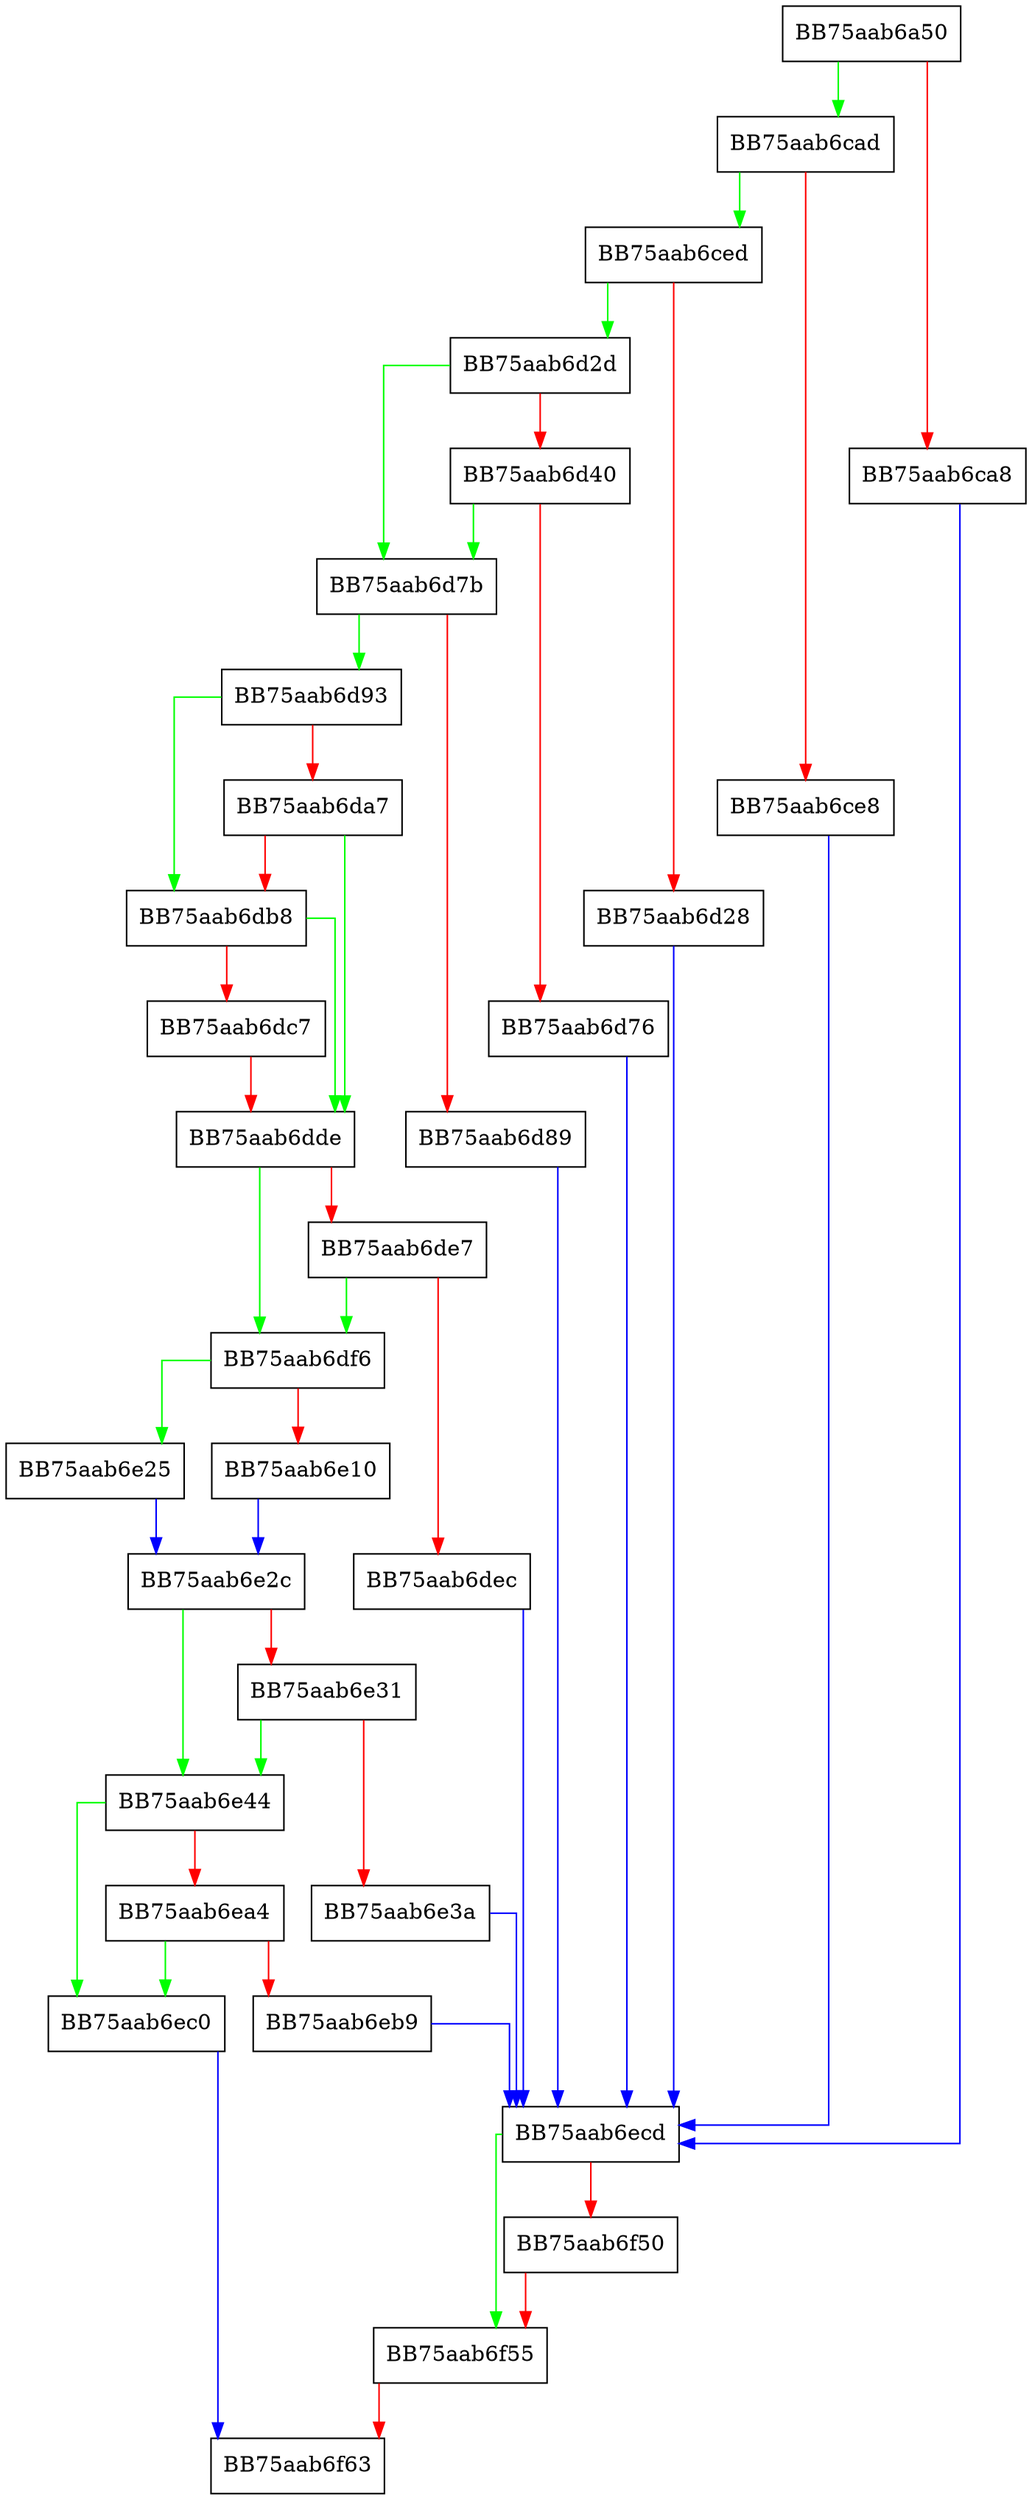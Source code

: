 digraph threat_mgr_init_module {
  node [shape="box"];
  graph [splines=ortho];
  BB75aab6a50 -> BB75aab6cad [color="green"];
  BB75aab6a50 -> BB75aab6ca8 [color="red"];
  BB75aab6ca8 -> BB75aab6ecd [color="blue"];
  BB75aab6cad -> BB75aab6ced [color="green"];
  BB75aab6cad -> BB75aab6ce8 [color="red"];
  BB75aab6ce8 -> BB75aab6ecd [color="blue"];
  BB75aab6ced -> BB75aab6d2d [color="green"];
  BB75aab6ced -> BB75aab6d28 [color="red"];
  BB75aab6d28 -> BB75aab6ecd [color="blue"];
  BB75aab6d2d -> BB75aab6d7b [color="green"];
  BB75aab6d2d -> BB75aab6d40 [color="red"];
  BB75aab6d40 -> BB75aab6d7b [color="green"];
  BB75aab6d40 -> BB75aab6d76 [color="red"];
  BB75aab6d76 -> BB75aab6ecd [color="blue"];
  BB75aab6d7b -> BB75aab6d93 [color="green"];
  BB75aab6d7b -> BB75aab6d89 [color="red"];
  BB75aab6d89 -> BB75aab6ecd [color="blue"];
  BB75aab6d93 -> BB75aab6db8 [color="green"];
  BB75aab6d93 -> BB75aab6da7 [color="red"];
  BB75aab6da7 -> BB75aab6dde [color="green"];
  BB75aab6da7 -> BB75aab6db8 [color="red"];
  BB75aab6db8 -> BB75aab6dde [color="green"];
  BB75aab6db8 -> BB75aab6dc7 [color="red"];
  BB75aab6dc7 -> BB75aab6dde [color="red"];
  BB75aab6dde -> BB75aab6df6 [color="green"];
  BB75aab6dde -> BB75aab6de7 [color="red"];
  BB75aab6de7 -> BB75aab6df6 [color="green"];
  BB75aab6de7 -> BB75aab6dec [color="red"];
  BB75aab6dec -> BB75aab6ecd [color="blue"];
  BB75aab6df6 -> BB75aab6e25 [color="green"];
  BB75aab6df6 -> BB75aab6e10 [color="red"];
  BB75aab6e10 -> BB75aab6e2c [color="blue"];
  BB75aab6e25 -> BB75aab6e2c [color="blue"];
  BB75aab6e2c -> BB75aab6e44 [color="green"];
  BB75aab6e2c -> BB75aab6e31 [color="red"];
  BB75aab6e31 -> BB75aab6e44 [color="green"];
  BB75aab6e31 -> BB75aab6e3a [color="red"];
  BB75aab6e3a -> BB75aab6ecd [color="blue"];
  BB75aab6e44 -> BB75aab6ec0 [color="green"];
  BB75aab6e44 -> BB75aab6ea4 [color="red"];
  BB75aab6ea4 -> BB75aab6ec0 [color="green"];
  BB75aab6ea4 -> BB75aab6eb9 [color="red"];
  BB75aab6eb9 -> BB75aab6ecd [color="blue"];
  BB75aab6ec0 -> BB75aab6f63 [color="blue"];
  BB75aab6ecd -> BB75aab6f55 [color="green"];
  BB75aab6ecd -> BB75aab6f50 [color="red"];
  BB75aab6f50 -> BB75aab6f55 [color="red"];
  BB75aab6f55 -> BB75aab6f63 [color="red"];
}